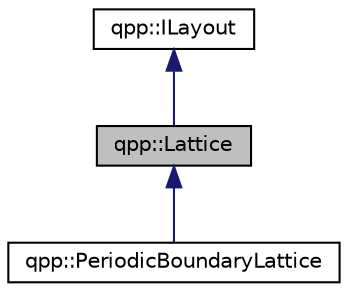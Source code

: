 digraph "qpp::Lattice"
{
  edge [fontname="Helvetica",fontsize="10",labelfontname="Helvetica",labelfontsize="10"];
  node [fontname="Helvetica",fontsize="10",shape=record];
  Node0 [label="qpp::Lattice",height=0.2,width=0.4,color="black", fillcolor="grey75", style="filled", fontcolor="black"];
  Node1 -> Node0 [dir="back",color="midnightblue",fontsize="10",style="solid",fontname="Helvetica"];
  Node1 [label="qpp::ILayout",height=0.2,width=0.4,color="black", fillcolor="white", style="filled",URL="$classqpp_1_1_i_layout.html",tooltip="Mandatory interface for qudit placement layouts. "];
  Node0 -> Node2 [dir="back",color="midnightblue",fontsize="10",style="solid",fontname="Helvetica"];
  Node2 [label="qpp::PeriodicBoundaryLattice",height=0.2,width=0.4,color="black", fillcolor="white", style="filled",URL="$classqpp_1_1_periodic_boundary_lattice.html",tooltip="N-dimensional orthogonal lattice coordinate system with periodic boundary conditions. "];
}
